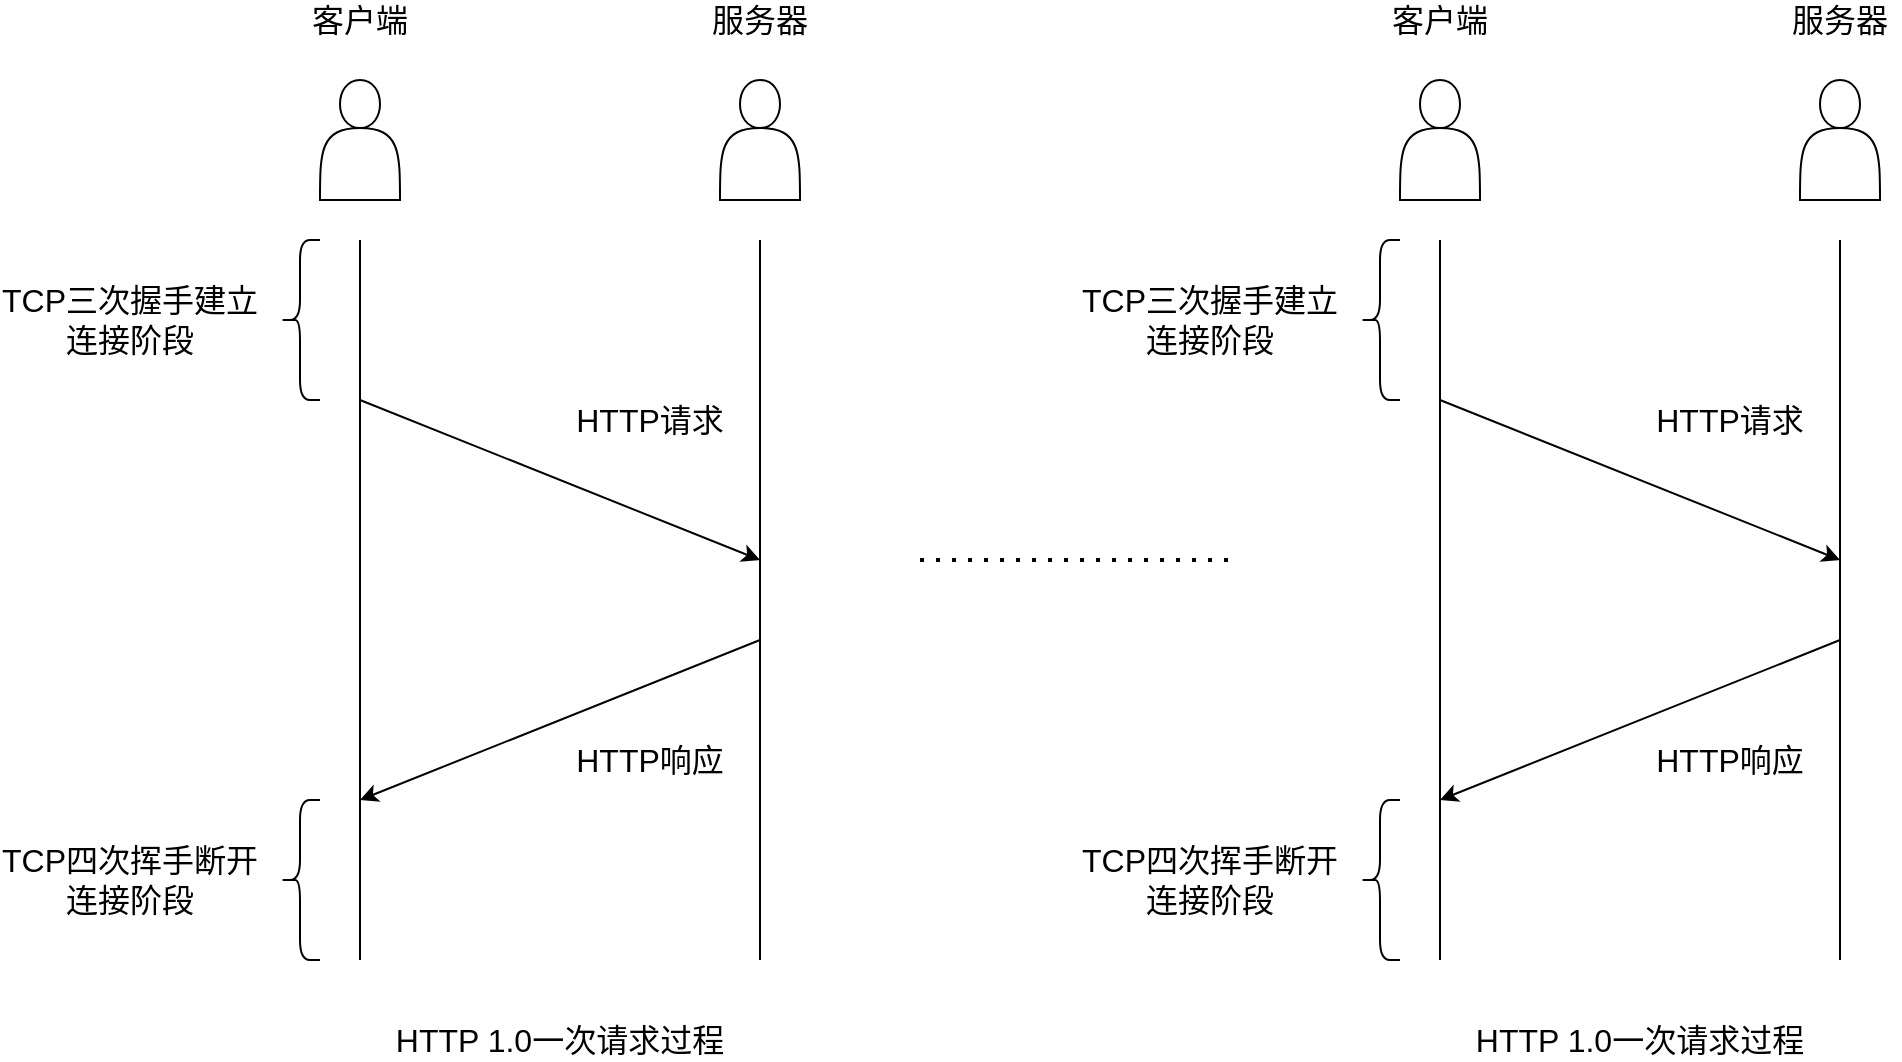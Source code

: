 <mxfile version="14.6.13" type="device" pages="4"><diagram id="omHlGInRsQByz1tS-uio" name="HTTP 1.0一次请求过程"><mxGraphModel dx="1106" dy="997" grid="1" gridSize="10" guides="1" tooltips="1" connect="1" arrows="1" fold="1" page="1" pageScale="1" pageWidth="827" pageHeight="1169" math="0" shadow="0"><root><mxCell id="0"/><mxCell id="1" parent="0"/><mxCell id="c9jWfm1ma6G9bEsST9bc-1" value="" style="endArrow=none;html=1;" edge="1" parent="1"><mxGeometry width="50" height="50" relative="1" as="geometry"><mxPoint x="200" y="520" as="sourcePoint"/><mxPoint x="200" y="160" as="targetPoint"/></mxGeometry></mxCell><mxCell id="c9jWfm1ma6G9bEsST9bc-2" value="" style="endArrow=none;html=1;" edge="1" parent="1"><mxGeometry width="50" height="50" relative="1" as="geometry"><mxPoint x="400" y="520" as="sourcePoint"/><mxPoint x="400" y="160" as="targetPoint"/></mxGeometry></mxCell><mxCell id="c9jWfm1ma6G9bEsST9bc-3" value="" style="endArrow=classic;html=1;" edge="1" parent="1"><mxGeometry width="50" height="50" relative="1" as="geometry"><mxPoint x="200" y="240" as="sourcePoint"/><mxPoint x="400" y="320" as="targetPoint"/></mxGeometry></mxCell><mxCell id="c9jWfm1ma6G9bEsST9bc-4" value="" style="endArrow=classic;html=1;" edge="1" parent="1"><mxGeometry width="50" height="50" relative="1" as="geometry"><mxPoint x="400" y="360" as="sourcePoint"/><mxPoint x="200" y="440" as="targetPoint"/></mxGeometry></mxCell><mxCell id="c9jWfm1ma6G9bEsST9bc-5" value="" style="shape=curlyBracket;whiteSpace=wrap;html=1;rounded=1;" vertex="1" parent="1"><mxGeometry x="160" y="160" width="20" height="80" as="geometry"/></mxCell><mxCell id="c9jWfm1ma6G9bEsST9bc-6" value="" style="shape=curlyBracket;whiteSpace=wrap;html=1;rounded=1;" vertex="1" parent="1"><mxGeometry x="160" y="440" width="20" height="80" as="geometry"/></mxCell><mxCell id="c9jWfm1ma6G9bEsST9bc-9" value="" style="shape=actor;whiteSpace=wrap;html=1;" vertex="1" parent="1"><mxGeometry x="180" y="80" width="40" height="60" as="geometry"/></mxCell><mxCell id="c9jWfm1ma6G9bEsST9bc-10" value="" style="shape=actor;whiteSpace=wrap;html=1;" vertex="1" parent="1"><mxGeometry x="380" y="80" width="40" height="60" as="geometry"/></mxCell><mxCell id="c9jWfm1ma6G9bEsST9bc-12" value="&lt;font style=&quot;font-size: 16px&quot;&gt;&lt;font style=&quot;font-size: 16px&quot;&gt;客户&lt;/font&gt;端&lt;/font&gt;" style="text;html=1;strokeColor=none;fillColor=none;align=center;verticalAlign=middle;whiteSpace=wrap;rounded=0;" vertex="1" parent="1"><mxGeometry x="165" y="40" width="70" height="20" as="geometry"/></mxCell><mxCell id="c9jWfm1ma6G9bEsST9bc-13" value="&lt;font style=&quot;font-size: 16px&quot;&gt;服务器&lt;/font&gt;" style="text;html=1;strokeColor=none;fillColor=none;align=center;verticalAlign=middle;whiteSpace=wrap;rounded=0;" vertex="1" parent="1"><mxGeometry x="370" y="40" width="60" height="20" as="geometry"/></mxCell><mxCell id="c9jWfm1ma6G9bEsST9bc-14" value="&lt;span style=&quot;font-size: 16px&quot;&gt;TCP三次握手建立连接阶段&lt;/span&gt;" style="text;html=1;strokeColor=none;fillColor=none;align=center;verticalAlign=middle;whiteSpace=wrap;rounded=0;" vertex="1" parent="1"><mxGeometry x="20" y="190" width="130" height="20" as="geometry"/></mxCell><mxCell id="c9jWfm1ma6G9bEsST9bc-15" value="&lt;span style=&quot;font-size: 16px&quot;&gt;TCP四次挥手断开连接阶段&lt;/span&gt;" style="text;html=1;strokeColor=none;fillColor=none;align=center;verticalAlign=middle;whiteSpace=wrap;rounded=0;" vertex="1" parent="1"><mxGeometry x="20" y="470" width="130" height="20" as="geometry"/></mxCell><mxCell id="c9jWfm1ma6G9bEsST9bc-16" value="&lt;span style=&quot;font-size: 16px&quot;&gt;HTTP请求&lt;/span&gt;" style="text;html=1;strokeColor=none;fillColor=none;align=center;verticalAlign=middle;whiteSpace=wrap;rounded=0;" vertex="1" parent="1"><mxGeometry x="280" y="240" width="130" height="20" as="geometry"/></mxCell><mxCell id="c9jWfm1ma6G9bEsST9bc-17" value="&lt;span style=&quot;font-size: 16px&quot;&gt;HTTP响应&lt;/span&gt;" style="text;html=1;strokeColor=none;fillColor=none;align=center;verticalAlign=middle;whiteSpace=wrap;rounded=0;" vertex="1" parent="1"><mxGeometry x="280" y="410" width="130" height="20" as="geometry"/></mxCell><mxCell id="c9jWfm1ma6G9bEsST9bc-18" value="&lt;span style=&quot;font-size: 16px&quot;&gt;HTTP 1.0一次请求过程&lt;/span&gt;" style="text;html=1;strokeColor=none;fillColor=none;align=center;verticalAlign=middle;whiteSpace=wrap;rounded=0;" vertex="1" parent="1"><mxGeometry x="200" y="550" width="200" height="20" as="geometry"/></mxCell><mxCell id="c9jWfm1ma6G9bEsST9bc-19" value="" style="endArrow=none;html=1;" edge="1" parent="1"><mxGeometry width="50" height="50" relative="1" as="geometry"><mxPoint x="740" y="520" as="sourcePoint"/><mxPoint x="740" y="160" as="targetPoint"/></mxGeometry></mxCell><mxCell id="c9jWfm1ma6G9bEsST9bc-20" value="" style="endArrow=none;html=1;" edge="1" parent="1"><mxGeometry width="50" height="50" relative="1" as="geometry"><mxPoint x="940" y="520" as="sourcePoint"/><mxPoint x="940" y="160" as="targetPoint"/></mxGeometry></mxCell><mxCell id="c9jWfm1ma6G9bEsST9bc-21" value="" style="endArrow=classic;html=1;" edge="1" parent="1"><mxGeometry width="50" height="50" relative="1" as="geometry"><mxPoint x="740" y="240" as="sourcePoint"/><mxPoint x="940" y="320" as="targetPoint"/></mxGeometry></mxCell><mxCell id="c9jWfm1ma6G9bEsST9bc-22" value="" style="endArrow=classic;html=1;" edge="1" parent="1"><mxGeometry width="50" height="50" relative="1" as="geometry"><mxPoint x="940" y="360" as="sourcePoint"/><mxPoint x="740" y="440" as="targetPoint"/></mxGeometry></mxCell><mxCell id="c9jWfm1ma6G9bEsST9bc-23" value="" style="shape=curlyBracket;whiteSpace=wrap;html=1;rounded=1;" vertex="1" parent="1"><mxGeometry x="700" y="160" width="20" height="80" as="geometry"/></mxCell><mxCell id="c9jWfm1ma6G9bEsST9bc-24" value="" style="shape=curlyBracket;whiteSpace=wrap;html=1;rounded=1;" vertex="1" parent="1"><mxGeometry x="700" y="440" width="20" height="80" as="geometry"/></mxCell><mxCell id="c9jWfm1ma6G9bEsST9bc-25" value="" style="shape=actor;whiteSpace=wrap;html=1;" vertex="1" parent="1"><mxGeometry x="720" y="80" width="40" height="60" as="geometry"/></mxCell><mxCell id="c9jWfm1ma6G9bEsST9bc-26" value="" style="shape=actor;whiteSpace=wrap;html=1;" vertex="1" parent="1"><mxGeometry x="920" y="80" width="40" height="60" as="geometry"/></mxCell><mxCell id="c9jWfm1ma6G9bEsST9bc-27" value="&lt;font style=&quot;font-size: 16px&quot;&gt;&lt;font style=&quot;font-size: 16px&quot;&gt;客户&lt;/font&gt;端&lt;/font&gt;" style="text;html=1;strokeColor=none;fillColor=none;align=center;verticalAlign=middle;whiteSpace=wrap;rounded=0;" vertex="1" parent="1"><mxGeometry x="705" y="40" width="70" height="20" as="geometry"/></mxCell><mxCell id="c9jWfm1ma6G9bEsST9bc-28" value="&lt;font style=&quot;font-size: 16px&quot;&gt;服务器&lt;/font&gt;" style="text;html=1;strokeColor=none;fillColor=none;align=center;verticalAlign=middle;whiteSpace=wrap;rounded=0;" vertex="1" parent="1"><mxGeometry x="910" y="40" width="60" height="20" as="geometry"/></mxCell><mxCell id="c9jWfm1ma6G9bEsST9bc-29" value="&lt;span style=&quot;font-size: 16px&quot;&gt;TCP三次握手建立连接阶段&lt;/span&gt;" style="text;html=1;strokeColor=none;fillColor=none;align=center;verticalAlign=middle;whiteSpace=wrap;rounded=0;" vertex="1" parent="1"><mxGeometry x="560" y="190" width="130" height="20" as="geometry"/></mxCell><mxCell id="c9jWfm1ma6G9bEsST9bc-30" value="&lt;span style=&quot;font-size: 16px&quot;&gt;TCP四次挥手断开连接阶段&lt;/span&gt;" style="text;html=1;strokeColor=none;fillColor=none;align=center;verticalAlign=middle;whiteSpace=wrap;rounded=0;" vertex="1" parent="1"><mxGeometry x="560" y="470" width="130" height="20" as="geometry"/></mxCell><mxCell id="c9jWfm1ma6G9bEsST9bc-31" value="&lt;span style=&quot;font-size: 16px&quot;&gt;HTTP请求&lt;/span&gt;" style="text;html=1;strokeColor=none;fillColor=none;align=center;verticalAlign=middle;whiteSpace=wrap;rounded=0;" vertex="1" parent="1"><mxGeometry x="820" y="240" width="130" height="20" as="geometry"/></mxCell><mxCell id="c9jWfm1ma6G9bEsST9bc-32" value="&lt;span style=&quot;font-size: 16px&quot;&gt;HTTP响应&lt;/span&gt;" style="text;html=1;strokeColor=none;fillColor=none;align=center;verticalAlign=middle;whiteSpace=wrap;rounded=0;" vertex="1" parent="1"><mxGeometry x="820" y="410" width="130" height="20" as="geometry"/></mxCell><mxCell id="c9jWfm1ma6G9bEsST9bc-33" value="&lt;span style=&quot;font-size: 16px&quot;&gt;HTTP 1.0一次请求过程&lt;/span&gt;" style="text;html=1;strokeColor=none;fillColor=none;align=center;verticalAlign=middle;whiteSpace=wrap;rounded=0;" vertex="1" parent="1"><mxGeometry x="740" y="550" width="200" height="20" as="geometry"/></mxCell><mxCell id="c9jWfm1ma6G9bEsST9bc-34" value="" style="endArrow=none;dashed=1;html=1;dashPattern=1 3;strokeWidth=2;" edge="1" parent="1"><mxGeometry width="50" height="50" relative="1" as="geometry"><mxPoint x="480" y="320" as="sourcePoint"/><mxPoint x="640" y="320" as="targetPoint"/></mxGeometry></mxCell></root></mxGraphModel></diagram><diagram id="XFqazdLGGEgOCph83Sfr" name="HTTP 1.1长链接下发送多个请求"><mxGraphModel dx="1933" dy="997" grid="1" gridSize="10" guides="1" tooltips="1" connect="1" arrows="1" fold="1" page="1" pageScale="1" pageWidth="827" pageHeight="1169" math="0" shadow="0"><root><mxCell id="JiHU41M8sI7zYLba45vP-0"/><mxCell id="JiHU41M8sI7zYLba45vP-1" parent="JiHU41M8sI7zYLba45vP-0"/><mxCell id="JiHU41M8sI7zYLba45vP-2" value="" style="endArrow=none;html=1;" edge="1" parent="JiHU41M8sI7zYLba45vP-1"><mxGeometry width="50" height="50" relative="1" as="geometry"><mxPoint x="-40" y="399" as="sourcePoint"/><mxPoint x="680" y="399" as="targetPoint"/></mxGeometry></mxCell><mxCell id="JiHU41M8sI7zYLba45vP-3" value="" style="endArrow=none;html=1;" edge="1" parent="JiHU41M8sI7zYLba45vP-1"><mxGeometry width="50" height="50" relative="1" as="geometry"><mxPoint x="-40" y="599" as="sourcePoint"/><mxPoint x="680" y="599" as="targetPoint"/></mxGeometry></mxCell><mxCell id="JiHU41M8sI7zYLba45vP-4" value="" style="endArrow=classic;html=1;" edge="1" parent="JiHU41M8sI7zYLba45vP-1"><mxGeometry width="50" height="50" relative="1" as="geometry"><mxPoint y="599" as="sourcePoint"/><mxPoint x="80" y="399" as="targetPoint"/></mxGeometry></mxCell><mxCell id="JiHU41M8sI7zYLba45vP-5" value="" style="endArrow=classic;html=1;" edge="1" parent="JiHU41M8sI7zYLba45vP-1"><mxGeometry width="50" height="50" relative="1" as="geometry"><mxPoint x="80" y="399" as="sourcePoint"/><mxPoint x="160" y="599" as="targetPoint"/></mxGeometry></mxCell><mxCell id="JiHU41M8sI7zYLba45vP-6" value="" style="endArrow=classic;html=1;" edge="1" parent="JiHU41M8sI7zYLba45vP-1"><mxGeometry width="50" height="50" relative="1" as="geometry"><mxPoint x="160" y="599" as="sourcePoint"/><mxPoint x="240" y="399" as="targetPoint"/></mxGeometry></mxCell><mxCell id="JiHU41M8sI7zYLba45vP-7" value="" style="endArrow=classic;html=1;" edge="1" parent="JiHU41M8sI7zYLba45vP-1"><mxGeometry width="50" height="50" relative="1" as="geometry"><mxPoint x="240" y="399" as="sourcePoint"/><mxPoint x="320" y="599" as="targetPoint"/></mxGeometry></mxCell><mxCell id="JiHU41M8sI7zYLba45vP-8" value="" style="endArrow=classic;html=1;" edge="1" parent="JiHU41M8sI7zYLba45vP-1"><mxGeometry width="50" height="50" relative="1" as="geometry"><mxPoint x="320" y="599" as="sourcePoint"/><mxPoint x="400" y="399" as="targetPoint"/></mxGeometry></mxCell><mxCell id="JiHU41M8sI7zYLba45vP-9" value="" style="endArrow=classic;html=1;" edge="1" parent="JiHU41M8sI7zYLba45vP-1"><mxGeometry width="50" height="50" relative="1" as="geometry"><mxPoint x="400" y="399" as="sourcePoint"/><mxPoint x="480" y="599" as="targetPoint"/></mxGeometry></mxCell><mxCell id="JiHU41M8sI7zYLba45vP-18" value="" style="endArrow=classic;html=1;" edge="1" parent="JiHU41M8sI7zYLba45vP-1"><mxGeometry width="50" height="50" relative="1" as="geometry"><mxPoint x="480" y="599" as="sourcePoint"/><mxPoint x="560" y="399" as="targetPoint"/></mxGeometry></mxCell><mxCell id="JiHU41M8sI7zYLba45vP-19" value="" style="endArrow=classic;html=1;" edge="1" parent="JiHU41M8sI7zYLba45vP-1"><mxGeometry width="50" height="50" relative="1" as="geometry"><mxPoint x="560" y="399" as="sourcePoint"/><mxPoint x="640" y="599" as="targetPoint"/></mxGeometry></mxCell><mxCell id="JiHU41M8sI7zYLba45vP-20" value="" style="shape=curlyBracket;whiteSpace=wrap;html=1;rounded=1;rotation=-90;size=0.5;" vertex="1" parent="JiHU41M8sI7zYLba45vP-1"><mxGeometry x="-27.5" y="598" width="15" height="40" as="geometry"/></mxCell><mxCell id="JiHU41M8sI7zYLba45vP-21" value="建立TCP连接" style="text;html=1;strokeColor=none;fillColor=none;align=center;verticalAlign=middle;whiteSpace=wrap;rounded=0;fontSize=16;" vertex="1" parent="JiHU41M8sI7zYLba45vP-1"><mxGeometry x="-70" y="638" width="100" height="20" as="geometry"/></mxCell><mxCell id="JiHU41M8sI7zYLba45vP-22" value="" style="shape=curlyBracket;whiteSpace=wrap;html=1;rounded=1;rotation=-90;size=0.5;" vertex="1" parent="JiHU41M8sI7zYLba45vP-1"><mxGeometry x="652.5" y="598" width="15" height="40" as="geometry"/></mxCell><mxCell id="JiHU41M8sI7zYLba45vP-23" value="断开TCP连接" style="text;html=1;strokeColor=none;fillColor=none;align=center;verticalAlign=middle;whiteSpace=wrap;rounded=0;fontSize=16;" vertex="1" parent="JiHU41M8sI7zYLba45vP-1"><mxGeometry x="610" y="638" width="100" height="20" as="geometry"/></mxCell><mxCell id="JiHU41M8sI7zYLba45vP-24" value="HTTP请求" style="text;html=1;strokeColor=none;fillColor=none;align=center;verticalAlign=middle;whiteSpace=wrap;rounded=0;fontSize=16;" vertex="1" parent="JiHU41M8sI7zYLba45vP-1"><mxGeometry x="-20" y="419" width="100" height="20" as="geometry"/></mxCell><mxCell id="JiHU41M8sI7zYLba45vP-25" value="HTTP响应" style="text;html=1;strokeColor=none;fillColor=none;align=center;verticalAlign=middle;whiteSpace=wrap;rounded=0;fontSize=16;" vertex="1" parent="JiHU41M8sI7zYLba45vP-1"><mxGeometry x="60" y="559" width="100" height="20" as="geometry"/></mxCell><mxCell id="JiHU41M8sI7zYLba45vP-26" value="HTTP请求" style="text;html=1;strokeColor=none;fillColor=none;align=center;verticalAlign=middle;whiteSpace=wrap;rounded=0;fontSize=16;" vertex="1" parent="JiHU41M8sI7zYLba45vP-1"><mxGeometry x="140" y="419" width="100" height="20" as="geometry"/></mxCell><mxCell id="JiHU41M8sI7zYLba45vP-27" value="HTTP请求" style="text;html=1;strokeColor=none;fillColor=none;align=center;verticalAlign=middle;whiteSpace=wrap;rounded=0;fontSize=16;" vertex="1" parent="JiHU41M8sI7zYLba45vP-1"><mxGeometry x="300" y="419" width="100" height="20" as="geometry"/></mxCell><mxCell id="JiHU41M8sI7zYLba45vP-28" value="HTTP请求" style="text;html=1;strokeColor=none;fillColor=none;align=center;verticalAlign=middle;whiteSpace=wrap;rounded=0;fontSize=16;" vertex="1" parent="JiHU41M8sI7zYLba45vP-1"><mxGeometry x="460" y="419" width="100" height="20" as="geometry"/></mxCell><mxCell id="JiHU41M8sI7zYLba45vP-29" value="HTTP响应" style="text;html=1;strokeColor=none;fillColor=none;align=center;verticalAlign=middle;whiteSpace=wrap;rounded=0;fontSize=16;" vertex="1" parent="JiHU41M8sI7zYLba45vP-1"><mxGeometry x="220" y="559" width="100" height="20" as="geometry"/></mxCell><mxCell id="JiHU41M8sI7zYLba45vP-30" value="HTTP响应" style="text;html=1;strokeColor=none;fillColor=none;align=center;verticalAlign=middle;whiteSpace=wrap;rounded=0;fontSize=16;" vertex="1" parent="JiHU41M8sI7zYLba45vP-1"><mxGeometry x="380" y="559" width="100" height="20" as="geometry"/></mxCell><mxCell id="JiHU41M8sI7zYLba45vP-31" value="HTTP响应" style="text;html=1;strokeColor=none;fillColor=none;align=center;verticalAlign=middle;whiteSpace=wrap;rounded=0;fontSize=16;" vertex="1" parent="JiHU41M8sI7zYLba45vP-1"><mxGeometry x="540" y="559" width="100" height="20" as="geometry"/></mxCell><mxCell id="lEtZ4v3XdAEUm3kvIieW-2" value="" style="shape=actor;whiteSpace=wrap;html=1;" vertex="1" parent="JiHU41M8sI7zYLba45vP-1"><mxGeometry x="-130" y="359" width="40" height="60" as="geometry"/></mxCell><mxCell id="lEtZ4v3XdAEUm3kvIieW-3" value="" style="shape=actor;whiteSpace=wrap;html=1;" vertex="1" parent="JiHU41M8sI7zYLba45vP-1"><mxGeometry x="-130" y="559" width="40" height="60" as="geometry"/></mxCell><mxCell id="lEtZ4v3XdAEUm3kvIieW-13" value="客户端" style="text;html=1;strokeColor=none;fillColor=none;align=center;verticalAlign=middle;whiteSpace=wrap;rounded=0;fontSize=16;" vertex="1" parent="JiHU41M8sI7zYLba45vP-1"><mxGeometry x="-230" y="589" width="100" height="20" as="geometry"/></mxCell><mxCell id="lEtZ4v3XdAEUm3kvIieW-14" value="服务器" style="text;html=1;strokeColor=none;fillColor=none;align=center;verticalAlign=middle;whiteSpace=wrap;rounded=0;fontSize=16;" vertex="1" parent="JiHU41M8sI7zYLba45vP-1"><mxGeometry x="-230" y="389" width="100" height="20" as="geometry"/></mxCell></root></mxGraphModel></diagram><diagram id="1vLVVzqEnG1zDq2o_pLK" name="HTTP 1.0发送多个请求"><mxGraphModel dx="1933" dy="2166" grid="1" gridSize="10" guides="1" tooltips="1" connect="1" arrows="1" fold="1" page="1" pageScale="1" pageWidth="827" pageHeight="1169" math="0" shadow="0"><root><mxCell id="X1CFD6pN3pnhKTe0hWxr-0"/><mxCell id="X1CFD6pN3pnhKTe0hWxr-1" parent="X1CFD6pN3pnhKTe0hWxr-0"/><mxCell id="X1CFD6pN3pnhKTe0hWxr-2" value="" style="endArrow=none;html=1;" edge="1" parent="X1CFD6pN3pnhKTe0hWxr-1"><mxGeometry width="50" height="50" relative="1" as="geometry"><mxPoint x="-40" y="-40" as="sourcePoint"/><mxPoint x="680" y="-40" as="targetPoint"/></mxGeometry></mxCell><mxCell id="X1CFD6pN3pnhKTe0hWxr-3" value="" style="endArrow=none;html=1;" edge="1" parent="X1CFD6pN3pnhKTe0hWxr-1"><mxGeometry width="50" height="50" relative="1" as="geometry"><mxPoint x="-40" y="160" as="sourcePoint"/><mxPoint x="680" y="160" as="targetPoint"/></mxGeometry></mxCell><mxCell id="X1CFD6pN3pnhKTe0hWxr-4" value="" style="endArrow=classic;html=1;" edge="1" parent="X1CFD6pN3pnhKTe0hWxr-1"><mxGeometry width="50" height="50" relative="1" as="geometry"><mxPoint y="160" as="sourcePoint"/><mxPoint x="80" y="-40" as="targetPoint"/></mxGeometry></mxCell><mxCell id="X1CFD6pN3pnhKTe0hWxr-5" value="" style="endArrow=classic;html=1;" edge="1" parent="X1CFD6pN3pnhKTe0hWxr-1"><mxGeometry width="50" height="50" relative="1" as="geometry"><mxPoint x="80" y="-40" as="sourcePoint"/><mxPoint x="160" y="160" as="targetPoint"/></mxGeometry></mxCell><mxCell id="X1CFD6pN3pnhKTe0hWxr-6" value="" style="endArrow=classic;html=1;" edge="1" parent="X1CFD6pN3pnhKTe0hWxr-1"><mxGeometry width="50" height="50" relative="1" as="geometry"><mxPoint x="240" y="160" as="sourcePoint"/><mxPoint x="320" y="-40" as="targetPoint"/></mxGeometry></mxCell><mxCell id="X1CFD6pN3pnhKTe0hWxr-7" value="" style="endArrow=classic;html=1;" edge="1" parent="X1CFD6pN3pnhKTe0hWxr-1"><mxGeometry width="50" height="50" relative="1" as="geometry"><mxPoint x="320" y="-40" as="sourcePoint"/><mxPoint x="400" y="160" as="targetPoint"/></mxGeometry></mxCell><mxCell id="X1CFD6pN3pnhKTe0hWxr-8" value="" style="endArrow=classic;html=1;" edge="1" parent="X1CFD6pN3pnhKTe0hWxr-1"><mxGeometry width="50" height="50" relative="1" as="geometry"><mxPoint x="480" y="160" as="sourcePoint"/><mxPoint x="560" y="-40" as="targetPoint"/></mxGeometry></mxCell><mxCell id="X1CFD6pN3pnhKTe0hWxr-9" value="" style="endArrow=classic;html=1;" edge="1" parent="X1CFD6pN3pnhKTe0hWxr-1"><mxGeometry width="50" height="50" relative="1" as="geometry"><mxPoint x="560" y="-40" as="sourcePoint"/><mxPoint x="640" y="160" as="targetPoint"/></mxGeometry></mxCell><mxCell id="X1CFD6pN3pnhKTe0hWxr-10" value="" style="shape=curlyBracket;whiteSpace=wrap;html=1;rounded=1;rotation=-90;size=0.5;" vertex="1" parent="X1CFD6pN3pnhKTe0hWxr-1"><mxGeometry x="-27.5" y="160" width="15" height="40" as="geometry"/></mxCell><mxCell id="X1CFD6pN3pnhKTe0hWxr-11" value="建立TCP连接" style="text;html=1;strokeColor=none;fillColor=none;align=center;verticalAlign=middle;whiteSpace=wrap;rounded=0;fontSize=16;" vertex="1" parent="X1CFD6pN3pnhKTe0hWxr-1"><mxGeometry x="-70" y="200" width="100" height="20" as="geometry"/></mxCell><mxCell id="X1CFD6pN3pnhKTe0hWxr-12" value="" style="shape=curlyBracket;whiteSpace=wrap;html=1;rounded=1;rotation=-90;size=0.5;" vertex="1" parent="X1CFD6pN3pnhKTe0hWxr-1"><mxGeometry x="172.5" y="160" width="15" height="40" as="geometry"/></mxCell><mxCell id="X1CFD6pN3pnhKTe0hWxr-13" value="断开TCP连接" style="text;html=1;strokeColor=none;fillColor=none;align=center;verticalAlign=middle;whiteSpace=wrap;rounded=0;fontSize=16;" vertex="1" parent="X1CFD6pN3pnhKTe0hWxr-1"><mxGeometry x="130" y="200" width="100" height="20" as="geometry"/></mxCell><mxCell id="X1CFD6pN3pnhKTe0hWxr-14" value="" style="shape=curlyBracket;whiteSpace=wrap;html=1;rounded=1;rotation=90;size=0.5;" vertex="1" parent="X1CFD6pN3pnhKTe0hWxr-1"><mxGeometry x="212" y="122" width="15" height="40" as="geometry"/></mxCell><mxCell id="X1CFD6pN3pnhKTe0hWxr-15" value="建立TCP连接" style="text;html=1;strokeColor=none;fillColor=none;align=center;verticalAlign=middle;whiteSpace=wrap;rounded=0;fontSize=16;" vertex="1" parent="X1CFD6pN3pnhKTe0hWxr-1"><mxGeometry x="169.5" y="110" width="100" height="20" as="geometry"/></mxCell><mxCell id="X1CFD6pN3pnhKTe0hWxr-16" value="" style="shape=curlyBracket;whiteSpace=wrap;html=1;rounded=1;rotation=-90;size=0.5;" vertex="1" parent="X1CFD6pN3pnhKTe0hWxr-1"><mxGeometry x="412.5" y="160" width="15" height="40" as="geometry"/></mxCell><mxCell id="X1CFD6pN3pnhKTe0hWxr-17" value="断开TCP连接" style="text;html=1;strokeColor=none;fillColor=none;align=center;verticalAlign=middle;whiteSpace=wrap;rounded=0;fontSize=16;" vertex="1" parent="X1CFD6pN3pnhKTe0hWxr-1"><mxGeometry x="370" y="200" width="100" height="20" as="geometry"/></mxCell><mxCell id="X1CFD6pN3pnhKTe0hWxr-18" value="" style="shape=curlyBracket;whiteSpace=wrap;html=1;rounded=1;rotation=90;size=0.5;" vertex="1" parent="X1CFD6pN3pnhKTe0hWxr-1"><mxGeometry x="452" y="126" width="15" height="40" as="geometry"/></mxCell><mxCell id="X1CFD6pN3pnhKTe0hWxr-19" value="建立TCP连接" style="text;html=1;strokeColor=none;fillColor=none;align=center;verticalAlign=middle;whiteSpace=wrap;rounded=0;fontSize=16;" vertex="1" parent="X1CFD6pN3pnhKTe0hWxr-1"><mxGeometry x="409.5" y="110" width="100" height="20" as="geometry"/></mxCell><mxCell id="X1CFD6pN3pnhKTe0hWxr-20" value="" style="shape=curlyBracket;whiteSpace=wrap;html=1;rounded=1;rotation=-90;size=0.5;" vertex="1" parent="X1CFD6pN3pnhKTe0hWxr-1"><mxGeometry x="652.5" y="160" width="15" height="40" as="geometry"/></mxCell><mxCell id="X1CFD6pN3pnhKTe0hWxr-21" value="断开TCP连接" style="text;html=1;strokeColor=none;fillColor=none;align=center;verticalAlign=middle;whiteSpace=wrap;rounded=0;fontSize=16;" vertex="1" parent="X1CFD6pN3pnhKTe0hWxr-1"><mxGeometry x="610" y="200" width="100" height="20" as="geometry"/></mxCell><mxCell id="X1CFD6pN3pnhKTe0hWxr-22" value="" style="shape=actor;whiteSpace=wrap;html=1;" vertex="1" parent="X1CFD6pN3pnhKTe0hWxr-1"><mxGeometry x="-120" y="-80" width="40" height="60" as="geometry"/></mxCell><mxCell id="X1CFD6pN3pnhKTe0hWxr-23" value="" style="shape=actor;whiteSpace=wrap;html=1;" vertex="1" parent="X1CFD6pN3pnhKTe0hWxr-1"><mxGeometry x="-130" y="122" width="40" height="60" as="geometry"/></mxCell><mxCell id="X1CFD6pN3pnhKTe0hWxr-24" value="HTTP请求" style="text;html=1;strokeColor=none;fillColor=none;align=center;verticalAlign=middle;whiteSpace=wrap;rounded=0;fontSize=16;" vertex="1" parent="X1CFD6pN3pnhKTe0hWxr-1"><mxGeometry x="-20" y="-20" width="100" height="20" as="geometry"/></mxCell><mxCell id="X1CFD6pN3pnhKTe0hWxr-25" value="HTTP请求" style="text;html=1;strokeColor=none;fillColor=none;align=center;verticalAlign=middle;whiteSpace=wrap;rounded=0;fontSize=16;" vertex="1" parent="X1CFD6pN3pnhKTe0hWxr-1"><mxGeometry x="220" y="-20" width="100" height="20" as="geometry"/></mxCell><mxCell id="X1CFD6pN3pnhKTe0hWxr-26" value="HTTP请求" style="text;html=1;strokeColor=none;fillColor=none;align=center;verticalAlign=middle;whiteSpace=wrap;rounded=0;fontSize=16;" vertex="1" parent="X1CFD6pN3pnhKTe0hWxr-1"><mxGeometry x="460" y="-20" width="100" height="20" as="geometry"/></mxCell><mxCell id="X1CFD6pN3pnhKTe0hWxr-27" value="HTTP响应" style="text;html=1;strokeColor=none;fillColor=none;align=center;verticalAlign=middle;whiteSpace=wrap;rounded=0;fontSize=16;" vertex="1" parent="X1CFD6pN3pnhKTe0hWxr-1"><mxGeometry x="60" y="120" width="100" height="20" as="geometry"/></mxCell><mxCell id="X1CFD6pN3pnhKTe0hWxr-28" value="HTTP响应" style="text;html=1;strokeColor=none;fillColor=none;align=center;verticalAlign=middle;whiteSpace=wrap;rounded=0;fontSize=16;" vertex="1" parent="X1CFD6pN3pnhKTe0hWxr-1"><mxGeometry x="300" y="120" width="100" height="20" as="geometry"/></mxCell><mxCell id="X1CFD6pN3pnhKTe0hWxr-29" value="HTTP响应" style="text;html=1;strokeColor=none;fillColor=none;align=center;verticalAlign=middle;whiteSpace=wrap;rounded=0;fontSize=16;" vertex="1" parent="X1CFD6pN3pnhKTe0hWxr-1"><mxGeometry x="540" y="120" width="100" height="20" as="geometry"/></mxCell><mxCell id="X1CFD6pN3pnhKTe0hWxr-30" value="服务器" style="text;html=1;strokeColor=none;fillColor=none;align=center;verticalAlign=middle;whiteSpace=wrap;rounded=0;fontSize=16;" vertex="1" parent="X1CFD6pN3pnhKTe0hWxr-1"><mxGeometry x="-230" y="-50" width="100" height="20" as="geometry"/></mxCell><mxCell id="X1CFD6pN3pnhKTe0hWxr-31" value="客户端" style="text;html=1;strokeColor=none;fillColor=none;align=center;verticalAlign=middle;whiteSpace=wrap;rounded=0;fontSize=16;" vertex="1" parent="X1CFD6pN3pnhKTe0hWxr-1"><mxGeometry x="-230" y="150" width="100" height="20" as="geometry"/></mxCell></root></mxGraphModel></diagram><diagram id="wSavnRf409-efV4kvFOP" name="HTTP 2请求流程图"><mxGraphModel dx="2893" dy="1265" grid="1" gridSize="10" guides="1" tooltips="1" connect="1" arrows="1" fold="1" page="1" pageScale="1" pageWidth="827" pageHeight="1169" math="0" shadow="0"><root><mxCell id="H6bdSSe75hBKknVBmXqf-0"/><mxCell id="H6bdSSe75hBKknVBmXqf-1" parent="H6bdSSe75hBKknVBmXqf-0"/><mxCell id="H6bdSSe75hBKknVBmXqf-2" value="" style="rounded=0;whiteSpace=wrap;html=1;fontSize=16;" vertex="1" parent="H6bdSSe75hBKknVBmXqf-1"><mxGeometry x="-80" y="120" width="200" height="80" as="geometry"/></mxCell><mxCell id="H6bdSSe75hBKknVBmXqf-19" value="id: 1" style="rounded=0;whiteSpace=wrap;html=1;fontSize=16;" vertex="1" parent="H6bdSSe75hBKknVBmXqf-1"><mxGeometry x="210" y="120" width="40" height="20" as="geometry"/></mxCell><mxCell id="H6bdSSe75hBKknVBmXqf-21" value="" style="rounded=0;whiteSpace=wrap;html=1;fontSize=16;" vertex="1" parent="H6bdSSe75hBKknVBmXqf-1"><mxGeometry x="210" y="140" width="40" height="60" as="geometry"/></mxCell><mxCell id="H6bdSSe75hBKknVBmXqf-22" value="id: 1" style="rounded=0;whiteSpace=wrap;html=1;fontSize=16;" vertex="1" parent="H6bdSSe75hBKknVBmXqf-1"><mxGeometry x="260" y="120" width="40" height="20" as="geometry"/></mxCell><mxCell id="H6bdSSe75hBKknVBmXqf-23" value="" style="rounded=0;whiteSpace=wrap;html=1;fontSize=16;" vertex="1" parent="H6bdSSe75hBKknVBmXqf-1"><mxGeometry x="260" y="140" width="40" height="60" as="geometry"/></mxCell><mxCell id="H6bdSSe75hBKknVBmXqf-24" value="id: 1" style="rounded=0;whiteSpace=wrap;html=1;fontSize=16;" vertex="1" parent="H6bdSSe75hBKknVBmXqf-1"><mxGeometry x="343" y="120" width="40" height="20" as="geometry"/></mxCell><mxCell id="H6bdSSe75hBKknVBmXqf-25" value="" style="rounded=0;whiteSpace=wrap;html=1;fontSize=16;" vertex="1" parent="H6bdSSe75hBKknVBmXqf-1"><mxGeometry x="343" y="140" width="40" height="60" as="geometry"/></mxCell><mxCell id="H6bdSSe75hBKknVBmXqf-26" value="id: 1" style="rounded=0;whiteSpace=wrap;html=1;fontSize=16;" vertex="1" parent="H6bdSSe75hBKknVBmXqf-1"><mxGeometry x="400" y="120" width="40" height="20" as="geometry"/></mxCell><mxCell id="H6bdSSe75hBKknVBmXqf-27" value="" style="rounded=0;whiteSpace=wrap;html=1;fontSize=16;" vertex="1" parent="H6bdSSe75hBKknVBmXqf-1"><mxGeometry x="400" y="140" width="40" height="60" as="geometry"/></mxCell><mxCell id="H6bdSSe75hBKknVBmXqf-28" value="" style="rounded=0;whiteSpace=wrap;html=1;fontSize=16;" vertex="1" parent="H6bdSSe75hBKknVBmXqf-1"><mxGeometry x="-80" y="240" width="200" height="80" as="geometry"/></mxCell><mxCell id="H6bdSSe75hBKknVBmXqf-29" value="id: 2" style="rounded=0;whiteSpace=wrap;html=1;fontSize=16;" vertex="1" parent="H6bdSSe75hBKknVBmXqf-1"><mxGeometry x="210" y="240" width="40" height="20" as="geometry"/></mxCell><mxCell id="H6bdSSe75hBKknVBmXqf-30" value="" style="rounded=0;whiteSpace=wrap;html=1;fontSize=16;" vertex="1" parent="H6bdSSe75hBKknVBmXqf-1"><mxGeometry x="210" y="260" width="40" height="60" as="geometry"/></mxCell><mxCell id="H6bdSSe75hBKknVBmXqf-31" value="id: 2" style="rounded=0;whiteSpace=wrap;html=1;fontSize=16;" vertex="1" parent="H6bdSSe75hBKknVBmXqf-1"><mxGeometry x="260" y="240" width="40" height="20" as="geometry"/></mxCell><mxCell id="H6bdSSe75hBKknVBmXqf-32" value="" style="rounded=0;whiteSpace=wrap;html=1;fontSize=16;" vertex="1" parent="H6bdSSe75hBKknVBmXqf-1"><mxGeometry x="260" y="260" width="40" height="60" as="geometry"/></mxCell><mxCell id="H6bdSSe75hBKknVBmXqf-33" value="id: 2" style="rounded=0;whiteSpace=wrap;html=1;fontSize=16;" vertex="1" parent="H6bdSSe75hBKknVBmXqf-1"><mxGeometry x="343" y="240" width="40" height="20" as="geometry"/></mxCell><mxCell id="H6bdSSe75hBKknVBmXqf-34" value="" style="rounded=0;whiteSpace=wrap;html=1;fontSize=16;" vertex="1" parent="H6bdSSe75hBKknVBmXqf-1"><mxGeometry x="343" y="260" width="40" height="60" as="geometry"/></mxCell><mxCell id="H6bdSSe75hBKknVBmXqf-35" value="id: 2" style="rounded=0;whiteSpace=wrap;html=1;fontSize=16;" vertex="1" parent="H6bdSSe75hBKknVBmXqf-1"><mxGeometry x="400" y="240" width="40" height="20" as="geometry"/></mxCell><mxCell id="H6bdSSe75hBKknVBmXqf-36" value="" style="rounded=0;whiteSpace=wrap;html=1;fontSize=16;" vertex="1" parent="H6bdSSe75hBKknVBmXqf-1"><mxGeometry x="400" y="260" width="40" height="60" as="geometry"/></mxCell><mxCell id="H6bdSSe75hBKknVBmXqf-37" value="" style="rounded=0;whiteSpace=wrap;html=1;fontSize=16;" vertex="1" parent="H6bdSSe75hBKknVBmXqf-1"><mxGeometry x="-80" y="360" width="200" height="80" as="geometry"/></mxCell><mxCell id="H6bdSSe75hBKknVBmXqf-38" value="id: 3" style="rounded=0;whiteSpace=wrap;html=1;fontSize=16;" vertex="1" parent="H6bdSSe75hBKknVBmXqf-1"><mxGeometry x="210" y="360" width="40" height="20" as="geometry"/></mxCell><mxCell id="H6bdSSe75hBKknVBmXqf-39" value="" style="rounded=0;whiteSpace=wrap;html=1;fontSize=16;" vertex="1" parent="H6bdSSe75hBKknVBmXqf-1"><mxGeometry x="210" y="380" width="40" height="60" as="geometry"/></mxCell><mxCell id="H6bdSSe75hBKknVBmXqf-40" value="id: 3" style="rounded=0;whiteSpace=wrap;html=1;fontSize=16;" vertex="1" parent="H6bdSSe75hBKknVBmXqf-1"><mxGeometry x="260" y="360" width="40" height="20" as="geometry"/></mxCell><mxCell id="H6bdSSe75hBKknVBmXqf-41" value="" style="rounded=0;whiteSpace=wrap;html=1;fontSize=16;" vertex="1" parent="H6bdSSe75hBKknVBmXqf-1"><mxGeometry x="260" y="380" width="40" height="60" as="geometry"/></mxCell><mxCell id="H6bdSSe75hBKknVBmXqf-42" value="id: 3" style="rounded=0;whiteSpace=wrap;html=1;fontSize=16;" vertex="1" parent="H6bdSSe75hBKknVBmXqf-1"><mxGeometry x="343" y="360" width="40" height="20" as="geometry"/></mxCell><mxCell id="H6bdSSe75hBKknVBmXqf-43" value="" style="rounded=0;whiteSpace=wrap;html=1;fontSize=16;" vertex="1" parent="H6bdSSe75hBKknVBmXqf-1"><mxGeometry x="343" y="380" width="40" height="60" as="geometry"/></mxCell><mxCell id="H6bdSSe75hBKknVBmXqf-44" value="id: 3" style="rounded=0;whiteSpace=wrap;html=1;fontSize=16;" vertex="1" parent="H6bdSSe75hBKknVBmXqf-1"><mxGeometry x="400" y="360" width="40" height="20" as="geometry"/></mxCell><mxCell id="H6bdSSe75hBKknVBmXqf-45" value="" style="rounded=0;whiteSpace=wrap;html=1;fontSize=16;" vertex="1" parent="H6bdSSe75hBKknVBmXqf-1"><mxGeometry x="400" y="380" width="40" height="60" as="geometry"/></mxCell><mxCell id="H6bdSSe75hBKknVBmXqf-46" value="" style="endArrow=none;dashed=1;html=1;dashPattern=1 3;strokeWidth=2;fontSize=16;" edge="1" parent="H6bdSSe75hBKknVBmXqf-1"><mxGeometry width="50" height="50" relative="1" as="geometry"><mxPoint x="310" y="160" as="sourcePoint"/><mxPoint x="330" y="160" as="targetPoint"/></mxGeometry></mxCell><mxCell id="H6bdSSe75hBKknVBmXqf-47" value="" style="endArrow=none;dashed=1;html=1;dashPattern=1 3;strokeWidth=2;fontSize=16;" edge="1" parent="H6bdSSe75hBKknVBmXqf-1"><mxGeometry width="50" height="50" relative="1" as="geometry"><mxPoint x="310" y="280" as="sourcePoint"/><mxPoint x="330" y="280" as="targetPoint"/></mxGeometry></mxCell><mxCell id="H6bdSSe75hBKknVBmXqf-48" value="" style="endArrow=none;dashed=1;html=1;dashPattern=1 3;strokeWidth=2;fontSize=16;" edge="1" parent="H6bdSSe75hBKknVBmXqf-1"><mxGeometry width="50" height="50" relative="1" as="geometry"><mxPoint x="310" y="400" as="sourcePoint"/><mxPoint x="330" y="400" as="targetPoint"/></mxGeometry></mxCell><mxCell id="H6bdSSe75hBKknVBmXqf-49" value="" style="endArrow=none;html=1;fontSize=16;" edge="1" parent="H6bdSSe75hBKknVBmXqf-1"><mxGeometry width="50" height="50" relative="1" as="geometry"><mxPoint x="520" y="200" as="sourcePoint"/><mxPoint x="1000" y="200" as="targetPoint"/></mxGeometry></mxCell><mxCell id="H6bdSSe75hBKknVBmXqf-50" value="" style="endArrow=none;html=1;fontSize=16;" edge="1" parent="H6bdSSe75hBKknVBmXqf-1"><mxGeometry width="50" height="50" relative="1" as="geometry"><mxPoint x="520" y="359" as="sourcePoint"/><mxPoint x="1000" y="359" as="targetPoint"/></mxGeometry></mxCell><mxCell id="H6bdSSe75hBKknVBmXqf-51" value="id: 1" style="rounded=0;whiteSpace=wrap;html=1;fontSize=16;" vertex="1" parent="H6bdSSe75hBKknVBmXqf-1"><mxGeometry x="680" y="240" width="40" height="20" as="geometry"/></mxCell><mxCell id="H6bdSSe75hBKknVBmXqf-52" value="" style="rounded=0;whiteSpace=wrap;html=1;fontSize=16;" vertex="1" parent="H6bdSSe75hBKknVBmXqf-1"><mxGeometry x="680" y="260" width="40" height="60" as="geometry"/></mxCell><mxCell id="H6bdSSe75hBKknVBmXqf-53" value="id: 2" style="rounded=0;whiteSpace=wrap;html=1;fontSize=16;" vertex="1" parent="H6bdSSe75hBKknVBmXqf-1"><mxGeometry x="620" y="240" width="40" height="20" as="geometry"/></mxCell><mxCell id="H6bdSSe75hBKknVBmXqf-54" value="" style="rounded=0;whiteSpace=wrap;html=1;fontSize=16;" vertex="1" parent="H6bdSSe75hBKknVBmXqf-1"><mxGeometry x="620" y="260" width="40" height="60" as="geometry"/></mxCell><mxCell id="H6bdSSe75hBKknVBmXqf-55" value="id: 3" style="rounded=0;whiteSpace=wrap;html=1;fontSize=16;" vertex="1" parent="H6bdSSe75hBKknVBmXqf-1"><mxGeometry x="560" y="240" width="40" height="20" as="geometry"/></mxCell><mxCell id="H6bdSSe75hBKknVBmXqf-56" value="" style="rounded=0;whiteSpace=wrap;html=1;fontSize=16;" vertex="1" parent="H6bdSSe75hBKknVBmXqf-1"><mxGeometry x="560" y="260" width="40" height="60" as="geometry"/></mxCell><mxCell id="H6bdSSe75hBKknVBmXqf-57" value="id: 1" style="rounded=0;whiteSpace=wrap;html=1;fontSize=16;" vertex="1" parent="H6bdSSe75hBKknVBmXqf-1"><mxGeometry x="920" y="240" width="40" height="20" as="geometry"/></mxCell><mxCell id="H6bdSSe75hBKknVBmXqf-58" value="" style="rounded=0;whiteSpace=wrap;html=1;fontSize=16;" vertex="1" parent="H6bdSSe75hBKknVBmXqf-1"><mxGeometry x="920" y="260" width="40" height="60" as="geometry"/></mxCell><mxCell id="H6bdSSe75hBKknVBmXqf-59" value="id: 2" style="rounded=0;whiteSpace=wrap;html=1;fontSize=16;" vertex="1" parent="H6bdSSe75hBKknVBmXqf-1"><mxGeometry x="860" y="240" width="40" height="20" as="geometry"/></mxCell><mxCell id="H6bdSSe75hBKknVBmXqf-60" value="" style="rounded=0;whiteSpace=wrap;html=1;fontSize=16;" vertex="1" parent="H6bdSSe75hBKknVBmXqf-1"><mxGeometry x="860" y="260" width="40" height="60" as="geometry"/></mxCell><mxCell id="H6bdSSe75hBKknVBmXqf-61" value="id: 3" style="rounded=0;whiteSpace=wrap;html=1;fontSize=16;" vertex="1" parent="H6bdSSe75hBKknVBmXqf-1"><mxGeometry x="800" y="240" width="40" height="20" as="geometry"/></mxCell><mxCell id="H6bdSSe75hBKknVBmXqf-62" value="" style="rounded=0;whiteSpace=wrap;html=1;fontSize=16;" vertex="1" parent="H6bdSSe75hBKknVBmXqf-1"><mxGeometry x="800" y="260" width="40" height="60" as="geometry"/></mxCell><mxCell id="H6bdSSe75hBKknVBmXqf-63" value="" style="endArrow=none;dashed=1;html=1;dashPattern=1 3;strokeWidth=2;fontSize=16;" edge="1" parent="H6bdSSe75hBKknVBmXqf-1"><mxGeometry width="50" height="50" relative="1" as="geometry"><mxPoint x="740" y="279.8" as="sourcePoint"/><mxPoint x="780" y="279.8" as="targetPoint"/></mxGeometry></mxCell><mxCell id="H6bdSSe75hBKknVBmXqf-64" value="id: 1" style="rounded=0;whiteSpace=wrap;html=1;fontSize=16;" vertex="1" parent="H6bdSSe75hBKknVBmXqf-1"><mxGeometry x="1080" y="120" width="40" height="20" as="geometry"/></mxCell><mxCell id="H6bdSSe75hBKknVBmXqf-65" value="" style="rounded=0;whiteSpace=wrap;html=1;fontSize=16;" vertex="1" parent="H6bdSSe75hBKknVBmXqf-1"><mxGeometry x="1080" y="140" width="40" height="60" as="geometry"/></mxCell><mxCell id="H6bdSSe75hBKknVBmXqf-66" value="id: 1" style="rounded=0;whiteSpace=wrap;html=1;fontSize=16;" vertex="1" parent="H6bdSSe75hBKknVBmXqf-1"><mxGeometry x="1130" y="120" width="40" height="20" as="geometry"/></mxCell><mxCell id="H6bdSSe75hBKknVBmXqf-67" value="" style="rounded=0;whiteSpace=wrap;html=1;fontSize=16;" vertex="1" parent="H6bdSSe75hBKknVBmXqf-1"><mxGeometry x="1130" y="140" width="40" height="60" as="geometry"/></mxCell><mxCell id="H6bdSSe75hBKknVBmXqf-68" value="id: 1" style="rounded=0;whiteSpace=wrap;html=1;fontSize=16;" vertex="1" parent="H6bdSSe75hBKknVBmXqf-1"><mxGeometry x="1213" y="120" width="40" height="20" as="geometry"/></mxCell><mxCell id="H6bdSSe75hBKknVBmXqf-69" value="" style="rounded=0;whiteSpace=wrap;html=1;fontSize=16;" vertex="1" parent="H6bdSSe75hBKknVBmXqf-1"><mxGeometry x="1213" y="140" width="40" height="60" as="geometry"/></mxCell><mxCell id="H6bdSSe75hBKknVBmXqf-70" value="id: 1" style="rounded=0;whiteSpace=wrap;html=1;fontSize=16;" vertex="1" parent="H6bdSSe75hBKknVBmXqf-1"><mxGeometry x="1270" y="120" width="40" height="20" as="geometry"/></mxCell><mxCell id="H6bdSSe75hBKknVBmXqf-71" value="" style="rounded=0;whiteSpace=wrap;html=1;fontSize=16;" vertex="1" parent="H6bdSSe75hBKknVBmXqf-1"><mxGeometry x="1270" y="140" width="40" height="60" as="geometry"/></mxCell><mxCell id="H6bdSSe75hBKknVBmXqf-72" value="id: 2" style="rounded=0;whiteSpace=wrap;html=1;fontSize=16;" vertex="1" parent="H6bdSSe75hBKknVBmXqf-1"><mxGeometry x="1080" y="240" width="40" height="20" as="geometry"/></mxCell><mxCell id="H6bdSSe75hBKknVBmXqf-73" value="" style="rounded=0;whiteSpace=wrap;html=1;fontSize=16;" vertex="1" parent="H6bdSSe75hBKknVBmXqf-1"><mxGeometry x="1080" y="260" width="40" height="60" as="geometry"/></mxCell><mxCell id="H6bdSSe75hBKknVBmXqf-74" value="id: 2" style="rounded=0;whiteSpace=wrap;html=1;fontSize=16;" vertex="1" parent="H6bdSSe75hBKknVBmXqf-1"><mxGeometry x="1130" y="240" width="40" height="20" as="geometry"/></mxCell><mxCell id="H6bdSSe75hBKknVBmXqf-75" value="" style="rounded=0;whiteSpace=wrap;html=1;fontSize=16;" vertex="1" parent="H6bdSSe75hBKknVBmXqf-1"><mxGeometry x="1130" y="260" width="40" height="60" as="geometry"/></mxCell><mxCell id="H6bdSSe75hBKknVBmXqf-76" value="id: 2" style="rounded=0;whiteSpace=wrap;html=1;fontSize=16;" vertex="1" parent="H6bdSSe75hBKknVBmXqf-1"><mxGeometry x="1213" y="240" width="40" height="20" as="geometry"/></mxCell><mxCell id="H6bdSSe75hBKknVBmXqf-77" value="" style="rounded=0;whiteSpace=wrap;html=1;fontSize=16;" vertex="1" parent="H6bdSSe75hBKknVBmXqf-1"><mxGeometry x="1213" y="260" width="40" height="60" as="geometry"/></mxCell><mxCell id="H6bdSSe75hBKknVBmXqf-78" value="id: 2" style="rounded=0;whiteSpace=wrap;html=1;fontSize=16;" vertex="1" parent="H6bdSSe75hBKknVBmXqf-1"><mxGeometry x="1270" y="240" width="40" height="20" as="geometry"/></mxCell><mxCell id="H6bdSSe75hBKknVBmXqf-79" value="" style="rounded=0;whiteSpace=wrap;html=1;fontSize=16;" vertex="1" parent="H6bdSSe75hBKknVBmXqf-1"><mxGeometry x="1270" y="260" width="40" height="60" as="geometry"/></mxCell><mxCell id="H6bdSSe75hBKknVBmXqf-80" value="id: 3" style="rounded=0;whiteSpace=wrap;html=1;fontSize=16;" vertex="1" parent="H6bdSSe75hBKknVBmXqf-1"><mxGeometry x="1080" y="360" width="40" height="20" as="geometry"/></mxCell><mxCell id="H6bdSSe75hBKknVBmXqf-81" value="" style="rounded=0;whiteSpace=wrap;html=1;fontSize=16;" vertex="1" parent="H6bdSSe75hBKknVBmXqf-1"><mxGeometry x="1080" y="380" width="40" height="60" as="geometry"/></mxCell><mxCell id="H6bdSSe75hBKknVBmXqf-82" value="id: 3" style="rounded=0;whiteSpace=wrap;html=1;fontSize=16;" vertex="1" parent="H6bdSSe75hBKknVBmXqf-1"><mxGeometry x="1130" y="360" width="40" height="20" as="geometry"/></mxCell><mxCell id="H6bdSSe75hBKknVBmXqf-83" value="" style="rounded=0;whiteSpace=wrap;html=1;fontSize=16;" vertex="1" parent="H6bdSSe75hBKknVBmXqf-1"><mxGeometry x="1130" y="380" width="40" height="60" as="geometry"/></mxCell><mxCell id="H6bdSSe75hBKknVBmXqf-84" value="id: 3" style="rounded=0;whiteSpace=wrap;html=1;fontSize=16;" vertex="1" parent="H6bdSSe75hBKknVBmXqf-1"><mxGeometry x="1213" y="360" width="40" height="20" as="geometry"/></mxCell><mxCell id="H6bdSSe75hBKknVBmXqf-85" value="" style="rounded=0;whiteSpace=wrap;html=1;fontSize=16;" vertex="1" parent="H6bdSSe75hBKknVBmXqf-1"><mxGeometry x="1213" y="380" width="40" height="60" as="geometry"/></mxCell><mxCell id="H6bdSSe75hBKknVBmXqf-86" value="id: 3" style="rounded=0;whiteSpace=wrap;html=1;fontSize=16;" vertex="1" parent="H6bdSSe75hBKknVBmXqf-1"><mxGeometry x="1270" y="360" width="40" height="20" as="geometry"/></mxCell><mxCell id="H6bdSSe75hBKknVBmXqf-87" value="" style="rounded=0;whiteSpace=wrap;html=1;fontSize=16;" vertex="1" parent="H6bdSSe75hBKknVBmXqf-1"><mxGeometry x="1270" y="380" width="40" height="60" as="geometry"/></mxCell><mxCell id="H6bdSSe75hBKknVBmXqf-88" value="" style="endArrow=none;dashed=1;html=1;dashPattern=1 3;strokeWidth=2;fontSize=16;" edge="1" parent="H6bdSSe75hBKknVBmXqf-1"><mxGeometry width="50" height="50" relative="1" as="geometry"><mxPoint x="1180" y="160.0" as="sourcePoint"/><mxPoint x="1200" y="160.0" as="targetPoint"/></mxGeometry></mxCell><mxCell id="H6bdSSe75hBKknVBmXqf-89" value="" style="endArrow=none;dashed=1;html=1;dashPattern=1 3;strokeWidth=2;fontSize=16;" edge="1" parent="H6bdSSe75hBKknVBmXqf-1"><mxGeometry width="50" height="50" relative="1" as="geometry"><mxPoint x="1180" y="280" as="sourcePoint"/><mxPoint x="1200" y="280" as="targetPoint"/></mxGeometry></mxCell><mxCell id="H6bdSSe75hBKknVBmXqf-90" value="" style="endArrow=none;dashed=1;html=1;dashPattern=1 3;strokeWidth=2;fontSize=16;" edge="1" parent="H6bdSSe75hBKknVBmXqf-1"><mxGeometry width="50" height="50" relative="1" as="geometry"><mxPoint x="1180" y="400" as="sourcePoint"/><mxPoint x="1200" y="400" as="targetPoint"/></mxGeometry></mxCell><mxCell id="H6bdSSe75hBKknVBmXqf-91" value="" style="rounded=0;whiteSpace=wrap;html=1;fontSize=16;" vertex="1" parent="H6bdSSe75hBKknVBmXqf-1"><mxGeometry x="1400" y="120" width="200" height="80" as="geometry"/></mxCell><mxCell id="H6bdSSe75hBKknVBmXqf-92" value="" style="rounded=0;whiteSpace=wrap;html=1;fontSize=16;" vertex="1" parent="H6bdSSe75hBKknVBmXqf-1"><mxGeometry x="1400" y="240" width="200" height="80" as="geometry"/></mxCell><mxCell id="H6bdSSe75hBKknVBmXqf-93" value="" style="rounded=0;whiteSpace=wrap;html=1;fontSize=16;" vertex="1" parent="H6bdSSe75hBKknVBmXqf-1"><mxGeometry x="1400" y="360" width="200" height="80" as="geometry"/></mxCell><mxCell id="H6bdSSe75hBKknVBmXqf-94" value="" style="shape=flexArrow;endArrow=classic;html=1;fontSize=16;" edge="1" parent="H6bdSSe75hBKknVBmXqf-1"><mxGeometry width="50" height="50" relative="1" as="geometry"><mxPoint x="130" y="159.58" as="sourcePoint"/><mxPoint x="200" y="160" as="targetPoint"/></mxGeometry></mxCell><mxCell id="H6bdSSe75hBKknVBmXqf-95" value="" style="shape=flexArrow;endArrow=classic;html=1;fontSize=16;" edge="1" parent="H6bdSSe75hBKknVBmXqf-1"><mxGeometry width="50" height="50" relative="1" as="geometry"><mxPoint x="130.0" y="279.58" as="sourcePoint"/><mxPoint x="200.0" y="280.0" as="targetPoint"/></mxGeometry></mxCell><mxCell id="H6bdSSe75hBKknVBmXqf-96" value="" style="shape=flexArrow;endArrow=classic;html=1;fontSize=16;" edge="1" parent="H6bdSSe75hBKknVBmXqf-1"><mxGeometry width="50" height="50" relative="1" as="geometry"><mxPoint x="130.0" y="399.58" as="sourcePoint"/><mxPoint x="200.0" y="400" as="targetPoint"/></mxGeometry></mxCell><mxCell id="H6bdSSe75hBKknVBmXqf-97" value="" style="shape=flexArrow;endArrow=classic;html=1;fontSize=16;" edge="1" parent="H6bdSSe75hBKknVBmXqf-1"><mxGeometry width="50" height="50" relative="1" as="geometry"><mxPoint x="450" y="160" as="sourcePoint"/><mxPoint x="520" y="240" as="targetPoint"/></mxGeometry></mxCell><mxCell id="H6bdSSe75hBKknVBmXqf-98" value="" style="shape=flexArrow;endArrow=classic;html=1;fontSize=16;" edge="1" parent="H6bdSSe75hBKknVBmXqf-1"><mxGeometry width="50" height="50" relative="1" as="geometry"><mxPoint x="450.0" y="279.58" as="sourcePoint"/><mxPoint x="520.0" y="280" as="targetPoint"/></mxGeometry></mxCell><mxCell id="H6bdSSe75hBKknVBmXqf-99" value="" style="shape=flexArrow;endArrow=classic;html=1;fontSize=16;" edge="1" parent="H6bdSSe75hBKknVBmXqf-1"><mxGeometry width="50" height="50" relative="1" as="geometry"><mxPoint x="450" y="400" as="sourcePoint"/><mxPoint x="520" y="320" as="targetPoint"/></mxGeometry></mxCell><mxCell id="H6bdSSe75hBKknVBmXqf-100" value="" style="shape=flexArrow;endArrow=classic;html=1;fontSize=16;" edge="1" parent="H6bdSSe75hBKknVBmXqf-1"><mxGeometry width="50" height="50" relative="1" as="geometry"><mxPoint x="1000" y="240" as="sourcePoint"/><mxPoint x="1070" y="160" as="targetPoint"/></mxGeometry></mxCell><mxCell id="H6bdSSe75hBKknVBmXqf-101" value="" style="shape=flexArrow;endArrow=classic;html=1;fontSize=16;" edge="1" parent="H6bdSSe75hBKknVBmXqf-1"><mxGeometry width="50" height="50" relative="1" as="geometry"><mxPoint x="1000" y="279.58" as="sourcePoint"/><mxPoint x="1070" y="280" as="targetPoint"/></mxGeometry></mxCell><mxCell id="H6bdSSe75hBKknVBmXqf-102" value="" style="shape=flexArrow;endArrow=classic;html=1;fontSize=16;" edge="1" parent="H6bdSSe75hBKknVBmXqf-1"><mxGeometry width="50" height="50" relative="1" as="geometry"><mxPoint x="1000" y="320" as="sourcePoint"/><mxPoint x="1070" y="400" as="targetPoint"/></mxGeometry></mxCell><mxCell id="H6bdSSe75hBKknVBmXqf-103" value="" style="shape=flexArrow;endArrow=classic;html=1;fontSize=16;" edge="1" parent="H6bdSSe75hBKknVBmXqf-1"><mxGeometry width="50" height="50" relative="1" as="geometry"><mxPoint x="1320" y="160" as="sourcePoint"/><mxPoint x="1390" y="160" as="targetPoint"/></mxGeometry></mxCell><mxCell id="H6bdSSe75hBKknVBmXqf-104" value="" style="shape=flexArrow;endArrow=classic;html=1;fontSize=16;" edge="1" parent="H6bdSSe75hBKknVBmXqf-1"><mxGeometry width="50" height="50" relative="1" as="geometry"><mxPoint x="1320" y="279.58" as="sourcePoint"/><mxPoint x="1390" y="279.58" as="targetPoint"/></mxGeometry></mxCell><mxCell id="H6bdSSe75hBKknVBmXqf-105" value="" style="shape=flexArrow;endArrow=classic;html=1;fontSize=16;" edge="1" parent="H6bdSSe75hBKknVBmXqf-1"><mxGeometry width="50" height="50" relative="1" as="geometry"><mxPoint x="1320" y="399.58" as="sourcePoint"/><mxPoint x="1390" y="399.58" as="targetPoint"/></mxGeometry></mxCell><mxCell id="H6bdSSe75hBKknVBmXqf-106" value="&lt;font style=&quot;font-size: 20px&quot;&gt;请求1&lt;/font&gt;" style="text;html=1;strokeColor=none;fillColor=none;align=center;verticalAlign=middle;whiteSpace=wrap;rounded=0;fontSize=16;" vertex="1" parent="H6bdSSe75hBKknVBmXqf-1"><mxGeometry x="-30" y="140" width="100" height="40" as="geometry"/></mxCell><mxCell id="H6bdSSe75hBKknVBmXqf-107" value="&lt;font style=&quot;font-size: 20px&quot;&gt;请求2&lt;/font&gt;" style="text;html=1;strokeColor=none;fillColor=none;align=center;verticalAlign=middle;whiteSpace=wrap;rounded=0;fontSize=16;" vertex="1" parent="H6bdSSe75hBKknVBmXqf-1"><mxGeometry x="-30" y="260" width="100" height="40" as="geometry"/></mxCell><mxCell id="H6bdSSe75hBKknVBmXqf-108" value="&lt;font style=&quot;font-size: 20px&quot;&gt;请求3&lt;/font&gt;" style="text;html=1;strokeColor=none;fillColor=none;align=center;verticalAlign=middle;whiteSpace=wrap;rounded=0;fontSize=16;" vertex="1" parent="H6bdSSe75hBKknVBmXqf-1"><mxGeometry x="-30" y="380" width="100" height="40" as="geometry"/></mxCell><mxCell id="H6bdSSe75hBKknVBmXqf-109" value="&lt;font style=&quot;font-size: 20px&quot;&gt;请求1&lt;/font&gt;" style="text;html=1;strokeColor=none;fillColor=none;align=center;verticalAlign=middle;whiteSpace=wrap;rounded=0;fontSize=16;" vertex="1" parent="H6bdSSe75hBKknVBmXqf-1"><mxGeometry x="1450" y="140" width="100" height="40" as="geometry"/></mxCell><mxCell id="H6bdSSe75hBKknVBmXqf-110" value="&lt;font style=&quot;font-size: 20px&quot;&gt;请求2&lt;/font&gt;" style="text;html=1;strokeColor=none;fillColor=none;align=center;verticalAlign=middle;whiteSpace=wrap;rounded=0;fontSize=16;" vertex="1" parent="H6bdSSe75hBKknVBmXqf-1"><mxGeometry x="1450" y="260" width="100" height="40" as="geometry"/></mxCell><mxCell id="H6bdSSe75hBKknVBmXqf-111" value="&lt;font style=&quot;font-size: 20px&quot;&gt;请求3&lt;/font&gt;" style="text;html=1;strokeColor=none;fillColor=none;align=center;verticalAlign=middle;whiteSpace=wrap;rounded=0;fontSize=16;" vertex="1" parent="H6bdSSe75hBKknVBmXqf-1"><mxGeometry x="1460" y="380" width="100" height="40" as="geometry"/></mxCell><mxCell id="H6bdSSe75hBKknVBmXqf-112" value="&lt;font style=&quot;font-size: 20px&quot;&gt;客户端将请求转化为二进制格式并分割成一个个二进制帧，并使用流ID标识每个二进制帧属于哪个请求&lt;/font&gt;" style="text;html=1;strokeColor=none;fillColor=none;align=center;verticalAlign=middle;whiteSpace=wrap;rounded=0;fontSize=16;" vertex="1" parent="H6bdSSe75hBKknVBmXqf-1"><mxGeometry y="520" width="320" height="80" as="geometry"/></mxCell><mxCell id="H6bdSSe75hBKknVBmXqf-113" value="" style="shape=curlyBracket;whiteSpace=wrap;html=1;rounded=1;flipH=1;fontSize=16;rotation=90;" vertex="1" parent="H6bdSSe75hBKknVBmXqf-1"><mxGeometry x="135" y="325" width="50" height="320" as="geometry"/></mxCell><mxCell id="H6bdSSe75hBKknVBmXqf-114" value="" style="shape=curlyBracket;whiteSpace=wrap;html=1;rounded=1;flipH=1;fontSize=16;rotation=90;" vertex="1" parent="H6bdSSe75hBKknVBmXqf-1"><mxGeometry x="737.69" y="242.68" width="44.88" height="479.25" as="geometry"/></mxCell><mxCell id="H6bdSSe75hBKknVBmXqf-115" value="&lt;span style=&quot;font-size: 20px&quot;&gt;客户端通过TCP连接将所有请求的二进制帧发送到服务器&lt;/span&gt;" style="text;html=1;strokeColor=none;fillColor=none;align=center;verticalAlign=middle;whiteSpace=wrap;rounded=0;fontSize=16;" vertex="1" parent="H6bdSSe75hBKknVBmXqf-1"><mxGeometry x="600" y="520" width="280" height="80" as="geometry"/></mxCell><mxCell id="H6bdSSe75hBKknVBmXqf-116" value="&lt;font style=&quot;font-size: 20px&quot;&gt;服务器根据帧的流ID来区分二进制帧属于哪个请求最后将二进制帧重新合并成请求&lt;/font&gt;" style="text;html=1;strokeColor=none;fillColor=none;align=center;verticalAlign=middle;whiteSpace=wrap;rounded=0;fontSize=16;" vertex="1" parent="H6bdSSe75hBKknVBmXqf-1"><mxGeometry x="1200" y="520" width="320" height="80" as="geometry"/></mxCell><mxCell id="H6bdSSe75hBKknVBmXqf-117" value="" style="shape=curlyBracket;whiteSpace=wrap;html=1;rounded=1;flipH=1;fontSize=16;rotation=90;" vertex="1" parent="H6bdSSe75hBKknVBmXqf-1"><mxGeometry x="1335" y="325" width="50" height="320" as="geometry"/></mxCell></root></mxGraphModel></diagram></mxfile>